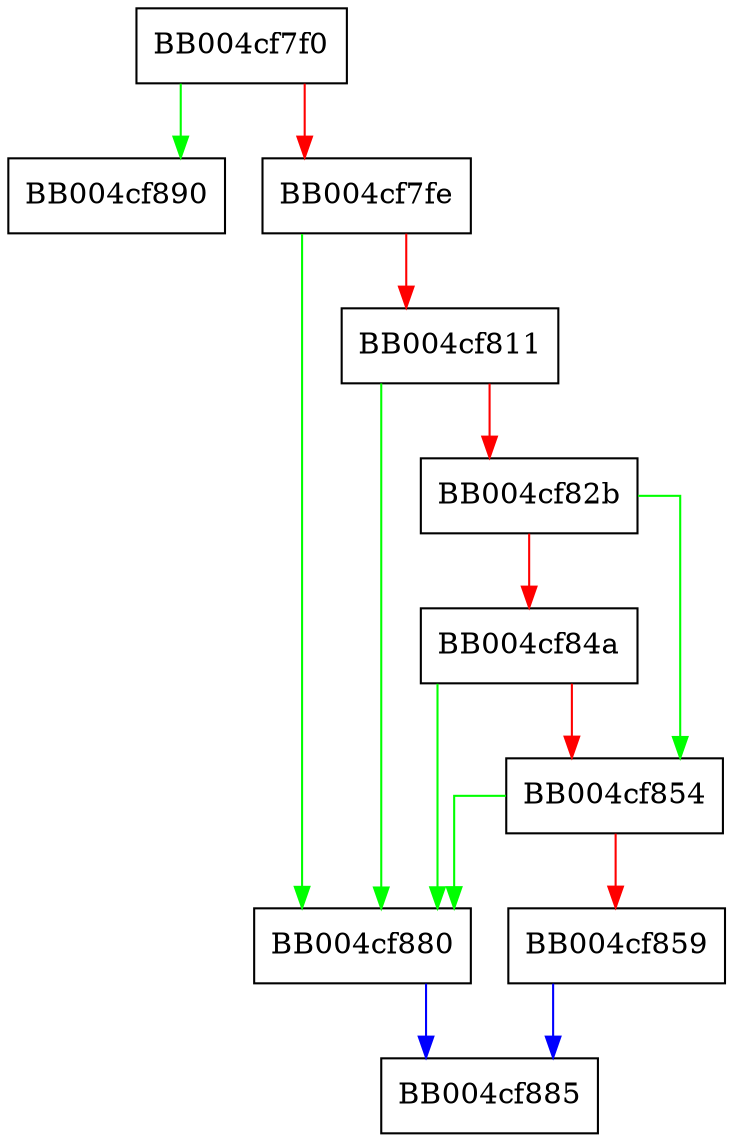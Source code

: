 digraph tls_get_max_records_default {
  node [shape="box"];
  graph [splines=ortho];
  BB004cf7f0 -> BB004cf890 [color="green"];
  BB004cf7f0 -> BB004cf7fe [color="red"];
  BB004cf7fe -> BB004cf880 [color="green"];
  BB004cf7fe -> BB004cf811 [color="red"];
  BB004cf811 -> BB004cf880 [color="green"];
  BB004cf811 -> BB004cf82b [color="red"];
  BB004cf82b -> BB004cf854 [color="green"];
  BB004cf82b -> BB004cf84a [color="red"];
  BB004cf84a -> BB004cf880 [color="green"];
  BB004cf84a -> BB004cf854 [color="red"];
  BB004cf854 -> BB004cf880 [color="green"];
  BB004cf854 -> BB004cf859 [color="red"];
  BB004cf859 -> BB004cf885 [color="blue"];
  BB004cf880 -> BB004cf885 [color="blue"];
}
